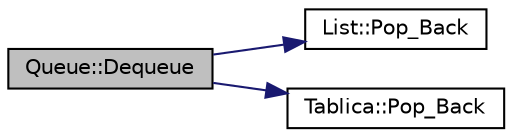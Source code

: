 digraph "Queue::Dequeue"
{
  edge [fontname="Helvetica",fontsize="10",labelfontname="Helvetica",labelfontsize="10"];
  node [fontname="Helvetica",fontsize="10",shape=record];
  rankdir="LR";
  Node1 [label="Queue::Dequeue",height=0.2,width=0.4,color="black", fillcolor="grey75", style="filled" fontcolor="black"];
  Node1 -> Node2 [color="midnightblue",fontsize="10",style="solid",fontname="Helvetica"];
  Node2 [label="List::Pop_Back",height=0.2,width=0.4,color="black", fillcolor="white", style="filled",URL="$class_list.html#a8b06ea3ceef6bb1b261656e78e1ba6e7"];
  Node1 -> Node3 [color="midnightblue",fontsize="10",style="solid",fontname="Helvetica"];
  Node3 [label="Tablica::Pop_Back",height=0.2,width=0.4,color="black", fillcolor="white", style="filled",URL="$class_tablica.html#a899c8e69cb97bd027c1c05140cd304ec"];
}

